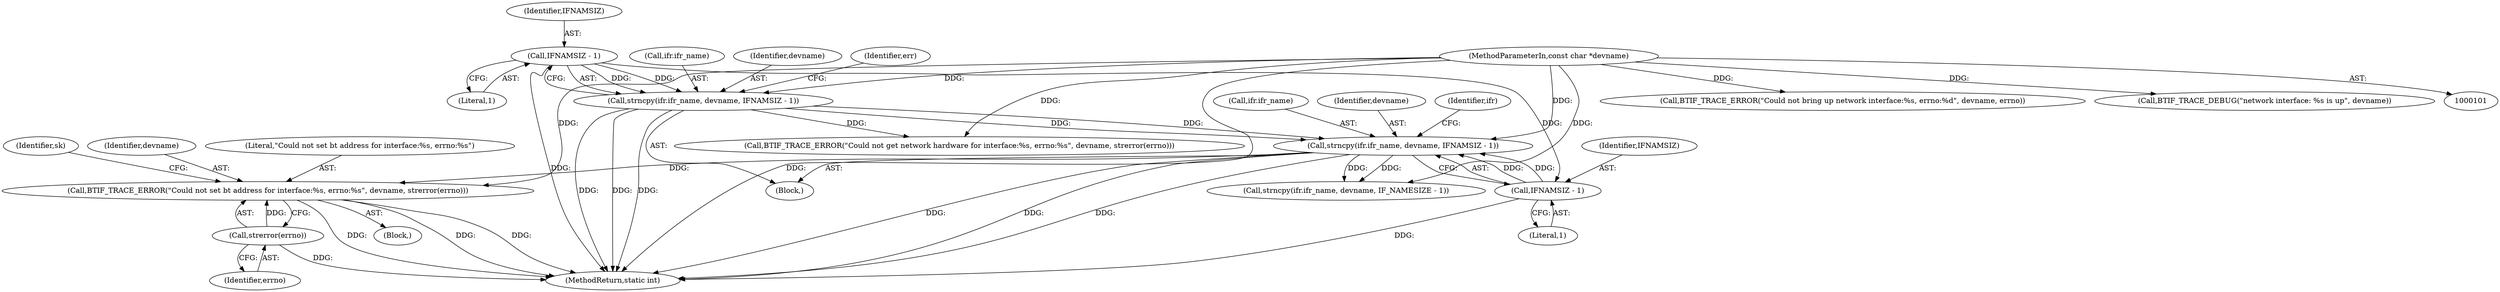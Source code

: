 digraph "0_Android_472271b153c5dc53c28beac55480a8d8434b2d5c_26@pointer" {
"1000213" [label="(Call,BTIF_TRACE_ERROR(\"Could not set bt address for interface:%s, errno:%s\", devname, strerror(errno)))"];
"1000158" [label="(Call,strncpy(ifr.ifr_name, devname, IFNAMSIZ - 1))"];
"1000127" [label="(Call,strncpy(ifr.ifr_name, devname, IFNAMSIZ - 1))"];
"1000102" [label="(MethodParameterIn,const char *devname)"];
"1000132" [label="(Call,IFNAMSIZ - 1)"];
"1000163" [label="(Call,IFNAMSIZ - 1)"];
"1000216" [label="(Call,strerror(errno))"];
"1000128" [label="(Call,ifr.ifr_name)"];
"1000148" [label="(Call,BTIF_TRACE_ERROR(\"Could not get network hardware for interface:%s, errno:%s\", devname, strerror(errno)))"];
"1000217" [label="(Identifier,errno)"];
"1000229" [label="(Call,strncpy(ifr.ifr_name, devname, IF_NAMESIZE - 1))"];
"1000278" [label="(MethodReturn,static int)"];
"1000163" [label="(Call,IFNAMSIZ - 1)"];
"1000169" [label="(Identifier,ifr)"];
"1000216" [label="(Call,strerror(errno))"];
"1000159" [label="(Call,ifr.ifr_name)"];
"1000162" [label="(Identifier,devname)"];
"1000213" [label="(Call,BTIF_TRACE_ERROR(\"Could not set bt address for interface:%s, errno:%s\", devname, strerror(errno)))"];
"1000219" [label="(Identifier,sk)"];
"1000262" [label="(Call,BTIF_TRACE_ERROR(\"Could not bring up network interface:%s, errno:%d\", devname, errno))"];
"1000104" [label="(Block,)"];
"1000131" [label="(Identifier,devname)"];
"1000164" [label="(Identifier,IFNAMSIZ)"];
"1000132" [label="(Call,IFNAMSIZ - 1)"];
"1000127" [label="(Call,strncpy(ifr.ifr_name, devname, IFNAMSIZ - 1))"];
"1000212" [label="(Block,)"];
"1000215" [label="(Identifier,devname)"];
"1000165" [label="(Literal,1)"];
"1000273" [label="(Call,BTIF_TRACE_DEBUG(\"network interface: %s is up\", devname))"];
"1000158" [label="(Call,strncpy(ifr.ifr_name, devname, IFNAMSIZ - 1))"];
"1000133" [label="(Identifier,IFNAMSIZ)"];
"1000136" [label="(Identifier,err)"];
"1000214" [label="(Literal,\"Could not set bt address for interface:%s, errno:%s\")"];
"1000102" [label="(MethodParameterIn,const char *devname)"];
"1000134" [label="(Literal,1)"];
"1000213" -> "1000212"  [label="AST: "];
"1000213" -> "1000216"  [label="CFG: "];
"1000214" -> "1000213"  [label="AST: "];
"1000215" -> "1000213"  [label="AST: "];
"1000216" -> "1000213"  [label="AST: "];
"1000219" -> "1000213"  [label="CFG: "];
"1000213" -> "1000278"  [label="DDG: "];
"1000213" -> "1000278"  [label="DDG: "];
"1000213" -> "1000278"  [label="DDG: "];
"1000158" -> "1000213"  [label="DDG: "];
"1000102" -> "1000213"  [label="DDG: "];
"1000216" -> "1000213"  [label="DDG: "];
"1000158" -> "1000104"  [label="AST: "];
"1000158" -> "1000163"  [label="CFG: "];
"1000159" -> "1000158"  [label="AST: "];
"1000162" -> "1000158"  [label="AST: "];
"1000163" -> "1000158"  [label="AST: "];
"1000169" -> "1000158"  [label="CFG: "];
"1000158" -> "1000278"  [label="DDG: "];
"1000158" -> "1000278"  [label="DDG: "];
"1000158" -> "1000278"  [label="DDG: "];
"1000127" -> "1000158"  [label="DDG: "];
"1000127" -> "1000158"  [label="DDG: "];
"1000102" -> "1000158"  [label="DDG: "];
"1000163" -> "1000158"  [label="DDG: "];
"1000163" -> "1000158"  [label="DDG: "];
"1000158" -> "1000229"  [label="DDG: "];
"1000158" -> "1000229"  [label="DDG: "];
"1000127" -> "1000104"  [label="AST: "];
"1000127" -> "1000132"  [label="CFG: "];
"1000128" -> "1000127"  [label="AST: "];
"1000131" -> "1000127"  [label="AST: "];
"1000132" -> "1000127"  [label="AST: "];
"1000136" -> "1000127"  [label="CFG: "];
"1000127" -> "1000278"  [label="DDG: "];
"1000127" -> "1000278"  [label="DDG: "];
"1000127" -> "1000278"  [label="DDG: "];
"1000102" -> "1000127"  [label="DDG: "];
"1000132" -> "1000127"  [label="DDG: "];
"1000132" -> "1000127"  [label="DDG: "];
"1000127" -> "1000148"  [label="DDG: "];
"1000102" -> "1000101"  [label="AST: "];
"1000102" -> "1000278"  [label="DDG: "];
"1000102" -> "1000148"  [label="DDG: "];
"1000102" -> "1000229"  [label="DDG: "];
"1000102" -> "1000262"  [label="DDG: "];
"1000102" -> "1000273"  [label="DDG: "];
"1000132" -> "1000134"  [label="CFG: "];
"1000133" -> "1000132"  [label="AST: "];
"1000134" -> "1000132"  [label="AST: "];
"1000132" -> "1000278"  [label="DDG: "];
"1000132" -> "1000163"  [label="DDG: "];
"1000163" -> "1000165"  [label="CFG: "];
"1000164" -> "1000163"  [label="AST: "];
"1000165" -> "1000163"  [label="AST: "];
"1000163" -> "1000278"  [label="DDG: "];
"1000216" -> "1000217"  [label="CFG: "];
"1000217" -> "1000216"  [label="AST: "];
"1000216" -> "1000278"  [label="DDG: "];
}
